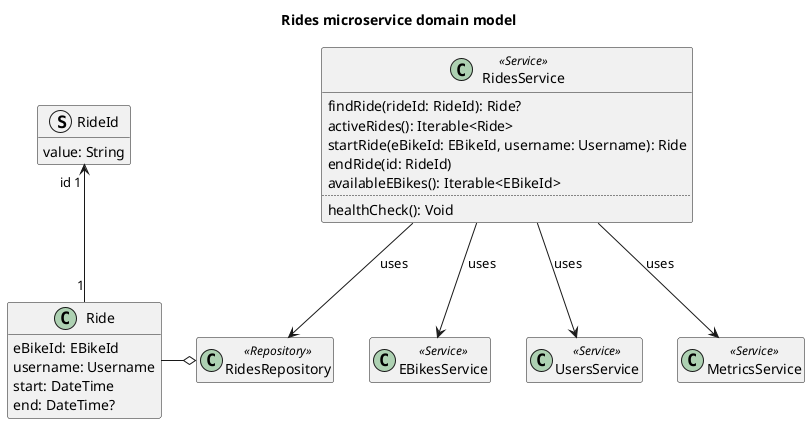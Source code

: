 @startuml rides-microservice-domain-model

title Rides microservice domain model

class Ride {
    eBikeId: EBikeId
    username: Username
    start: DateTime
    end: DateTime?
}
struct RideId {
    value: String
}
Ride "1" -u-> "id 1" RideId

class RidesRepository <<Repository>>
RidesRepository o-l- Ride

class RidesService <<Service>> {
    findRide(rideId: RideId): Ride?
    activeRides(): Iterable<Ride>
    startRide(eBikeId: EBikeId, username: Username): Ride
    endRide(id: RideId)
    availableEBikes(): Iterable<EBikeId>
    ..
    healthCheck(): Void
}

RidesService --> RidesRepository : "uses"

class EBikesService <<Service>>
RidesService --> EBikesService : "uses"

class UsersService <<Service>>
RidesService --> UsersService : "uses"

class MetricsService <<Service>>
RidesService --> MetricsService : "uses"

hide empty members

@enduml
